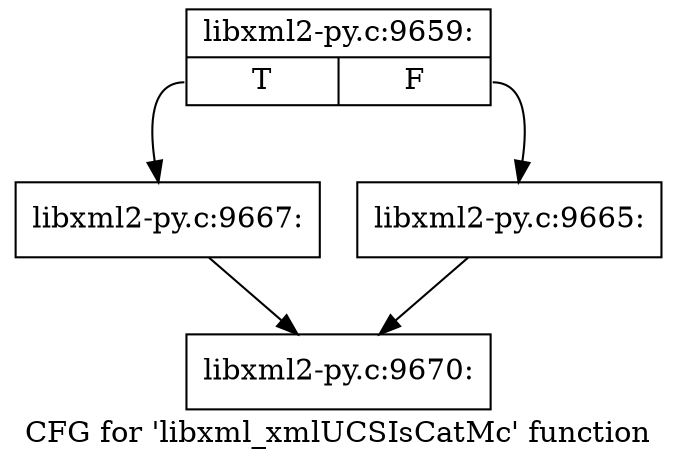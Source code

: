 digraph "CFG for 'libxml_xmlUCSIsCatMc' function" {
	label="CFG for 'libxml_xmlUCSIsCatMc' function";

	Node0x45430c0 [shape=record,label="{libxml2-py.c:9659:|{<s0>T|<s1>F}}"];
	Node0x45430c0:s0 -> Node0x45449c0;
	Node0x45430c0:s1 -> Node0x4544970;
	Node0x4544970 [shape=record,label="{libxml2-py.c:9665:}"];
	Node0x4544970 -> Node0x4541e90;
	Node0x45449c0 [shape=record,label="{libxml2-py.c:9667:}"];
	Node0x45449c0 -> Node0x4541e90;
	Node0x4541e90 [shape=record,label="{libxml2-py.c:9670:}"];
}
